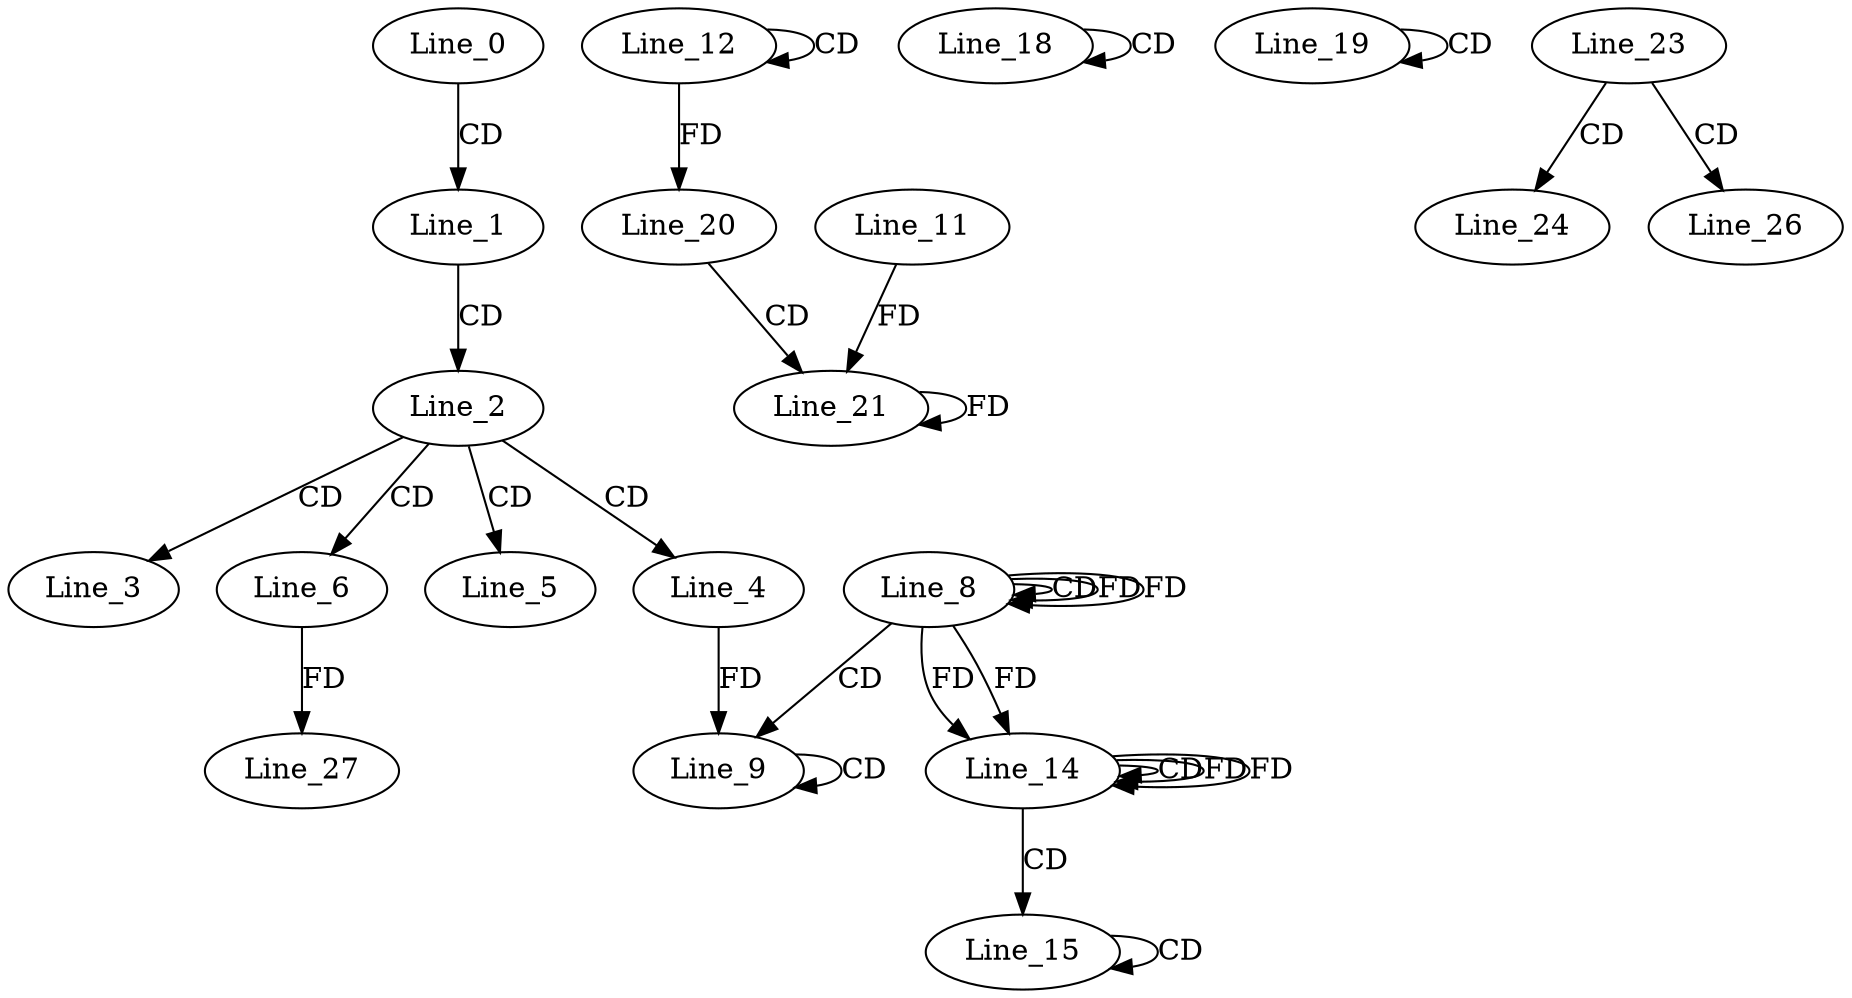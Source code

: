 digraph G {
  Line_0;
  Line_1;
  Line_2;
  Line_3;
  Line_4;
  Line_5;
  Line_6;
  Line_8;
  Line_8;
  Line_8;
  Line_9;
  Line_9;
  Line_12;
  Line_12;
  Line_14;
  Line_14;
  Line_14;
  Line_15;
  Line_15;
  Line_18;
  Line_18;
  Line_19;
  Line_19;
  Line_20;
  Line_21;
  Line_11;
  Line_23;
  Line_24;
  Line_26;
  Line_27;
  Line_0 -> Line_1 [ label="CD" ];
  Line_1 -> Line_2 [ label="CD" ];
  Line_2 -> Line_3 [ label="CD" ];
  Line_2 -> Line_4 [ label="CD" ];
  Line_2 -> Line_5 [ label="CD" ];
  Line_2 -> Line_6 [ label="CD" ];
  Line_8 -> Line_8 [ label="CD" ];
  Line_8 -> Line_8 [ label="FD" ];
  Line_8 -> Line_9 [ label="CD" ];
  Line_9 -> Line_9 [ label="CD" ];
  Line_4 -> Line_9 [ label="FD" ];
  Line_12 -> Line_12 [ label="CD" ];
  Line_8 -> Line_14 [ label="FD" ];
  Line_14 -> Line_14 [ label="CD" ];
  Line_14 -> Line_14 [ label="FD" ];
  Line_8 -> Line_14 [ label="FD" ];
  Line_14 -> Line_15 [ label="CD" ];
  Line_15 -> Line_15 [ label="CD" ];
  Line_18 -> Line_18 [ label="CD" ];
  Line_19 -> Line_19 [ label="CD" ];
  Line_12 -> Line_20 [ label="FD" ];
  Line_20 -> Line_21 [ label="CD" ];
  Line_11 -> Line_21 [ label="FD" ];
  Line_21 -> Line_21 [ label="FD" ];
  Line_23 -> Line_24 [ label="CD" ];
  Line_23 -> Line_26 [ label="CD" ];
  Line_6 -> Line_27 [ label="FD" ];
  Line_8 -> Line_8 [ label="FD" ];
  Line_14 -> Line_14 [ label="FD" ];
}
